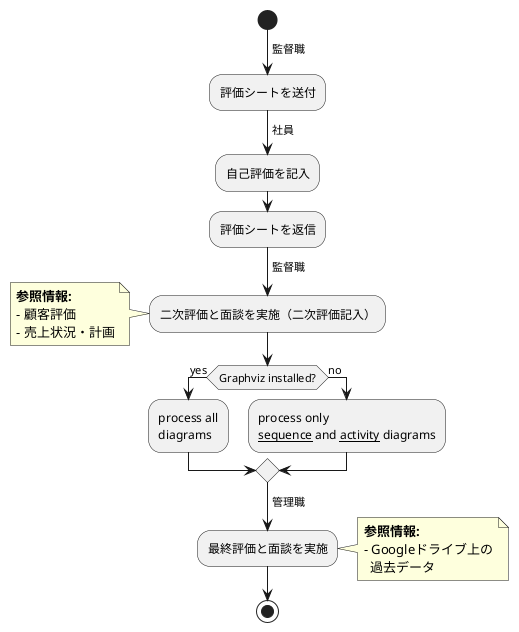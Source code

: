 @startuml

start
-> 監督職;
:評価シートを送付;

->社員;
:自己評価を記入;
:評価シートを返信;

' 監督職へのフロー
-> 監督職;
:二次評価と面談を実施（二次評価記入）;
note left
  **参照情報:**
  - 顧客評価
  - 売上状況・計画
end note



if (Graphviz installed?) then (yes)
  :process all\ndiagrams;
else (no)
  :process only
  __sequence__ and __activity__ diagrams;
endif

' 管理職へのフロー
-> 管理職;
:最終評価と面談を実施;
note right
  **参照情報:**
  - Googleドライブ上の
    過去データ
end note

stop

@enduml
